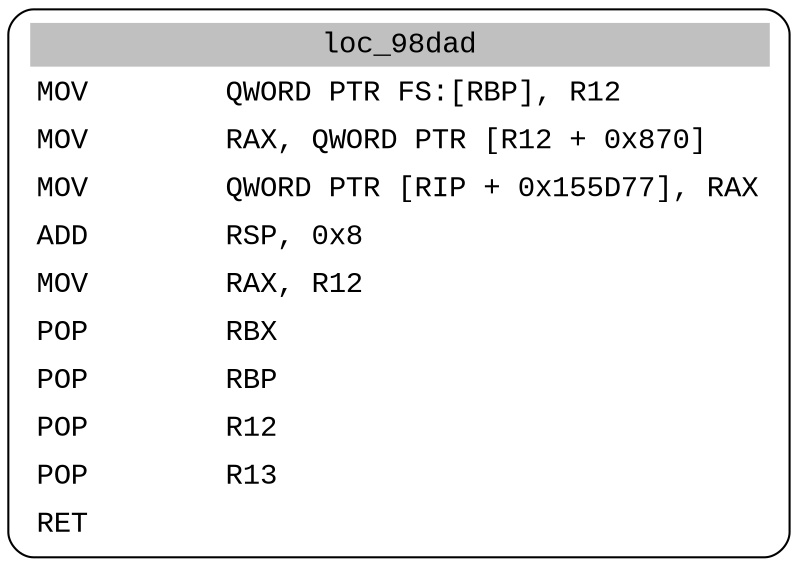 digraph asm_graph {
1941 [
shape="Mrecord" fontname="Courier New"label =<<table border="0" cellborder="0" cellpadding="3"><tr><td align="center" colspan="2" bgcolor="grey">loc_98dad</td></tr><tr><td align="left">MOV        QWORD PTR FS:[RBP], R12</td></tr><tr><td align="left">MOV        RAX, QWORD PTR [R12 + 0x870]</td></tr><tr><td align="left">MOV        QWORD PTR [RIP + 0x155D77], RAX</td></tr><tr><td align="left">ADD        RSP, 0x8</td></tr><tr><td align="left">MOV        RAX, R12</td></tr><tr><td align="left">POP        RBX</td></tr><tr><td align="left">POP        RBP</td></tr><tr><td align="left">POP        R12</td></tr><tr><td align="left">POP        R13</td></tr><tr><td align="left">RET        </td></tr></table>> ];
}